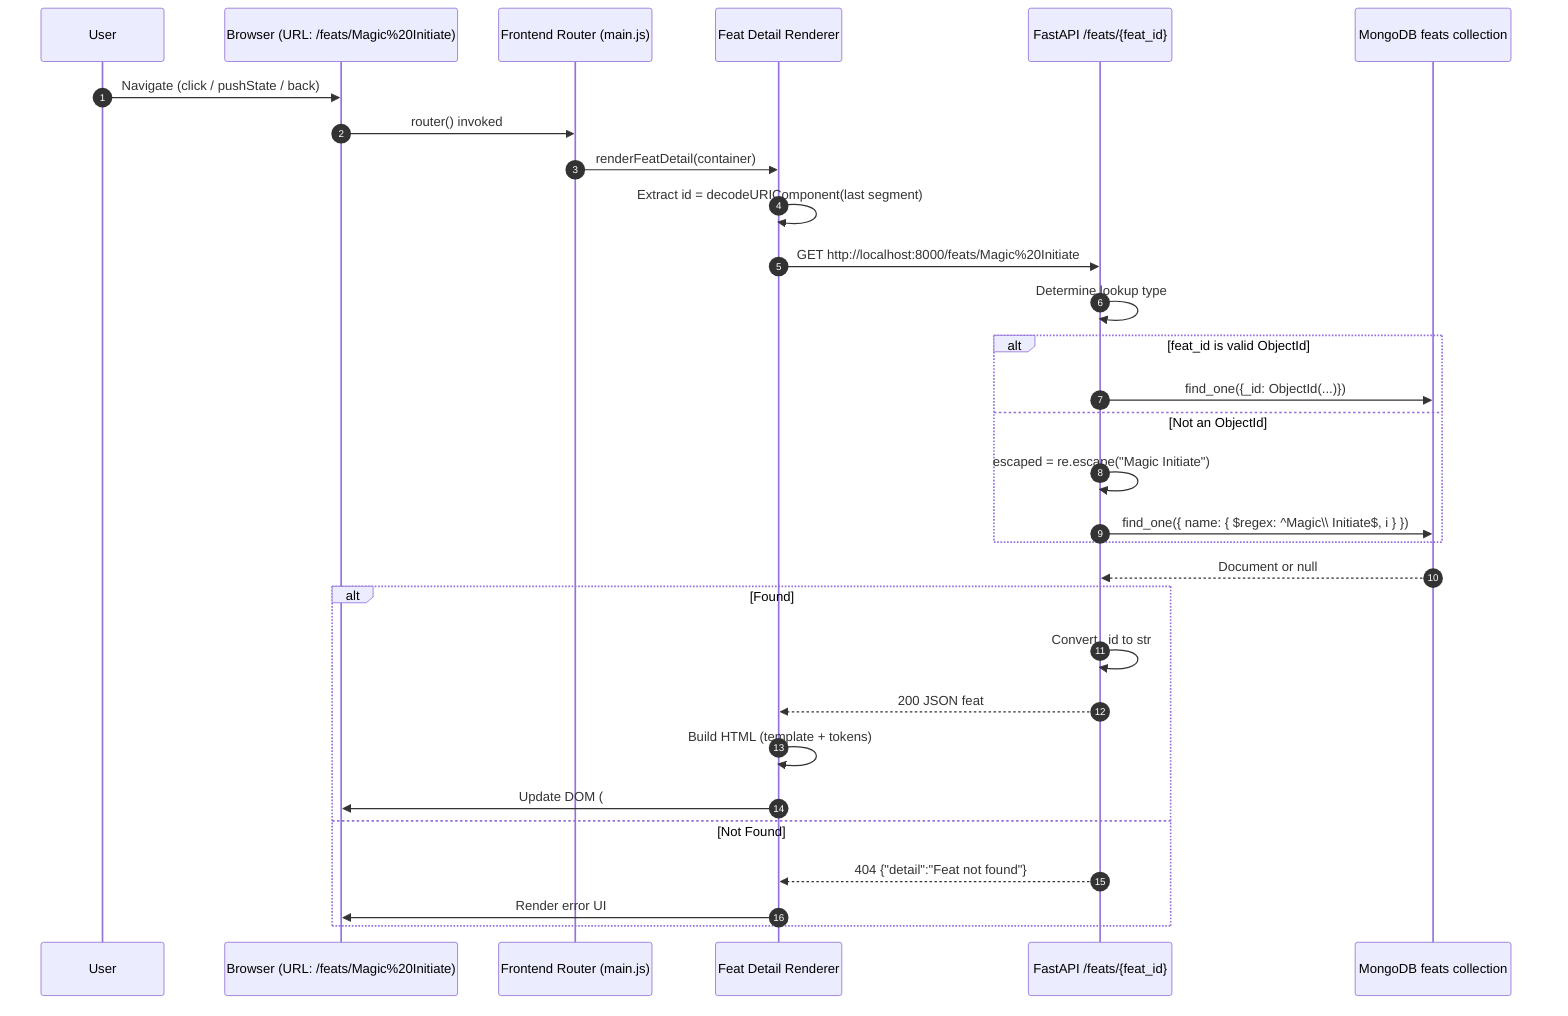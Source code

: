 %% Feat Detail Page Flow Diagrams

%% Sequence Diagram
sequenceDiagram
    autonumber
    participant U as User
    participant B as Browser (URL: /feats/Magic%20Initiate)
    participant R as Frontend Router (main.js)
    participant V as Feat Detail Renderer
    participant API as FastAPI /feats/{feat_id}
    participant DB as MongoDB feats collection

    U->>B: Navigate (click / pushState / back)
    B->>R: router() invoked
    R->>V: renderFeatDetail(container)
    V->>V: Extract id = decodeURIComponent(last segment)
    V->>API: GET http://localhost:8000/feats/Magic%20Initiate
    API->>API: Determine lookup type
    alt feat_id is valid ObjectId
        API->>DB: find_one({_id: ObjectId(...)})
    else Not an ObjectId
        API->>API: escaped = re.escape("Magic Initiate")
        API->>DB: find_one({ name: { $regex: ^Magic\\ Initiate$, i } })
    end
    DB-->>API: Document or null
    alt Found
        API->>API: Convert _id to str
        API-->>V: 200 JSON feat
        V->>V: Build HTML (template + tokens)
        V->>B: Update DOM (#feat-detail)
    else Not Found
        API-->>V: 404 {"detail":"Feat not found"}
        V->>B: Render error UI
    end